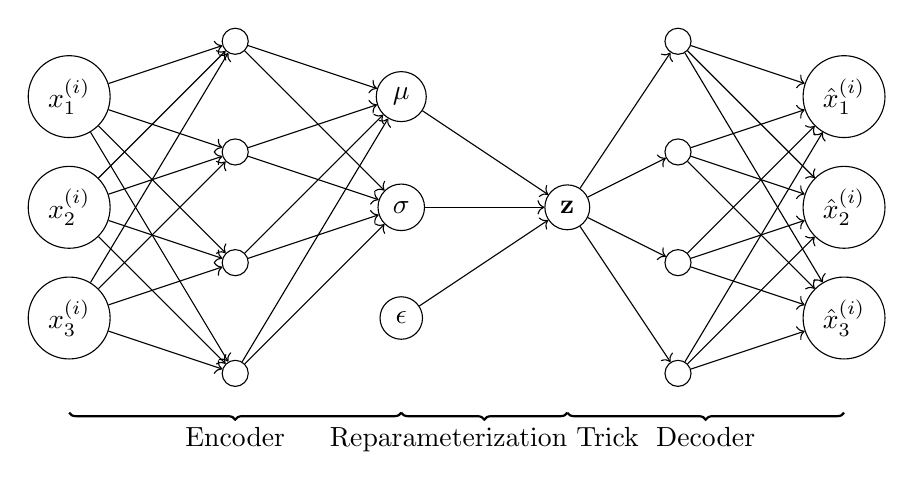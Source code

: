 \begin{tikzpicture}[x=1em,y=1em]
  % Input layer
  \foreach \i in {1,...,3}{
    \node[draw, circle] (N-1-\i) at (0, 10 + 4 - 4 * \i) {$x^{(i)}_{\i}$};
  }
  % Encoder hidden layer
  \foreach \i in {1,...,4}{
    \node[draw, circle] (N-2-\i) at (6, 12 + 4 - 4 * \i) {};
    \foreach \j in {1,...,3}{
      \draw [->] (N-1-\j) -- (N-2-\i);
    }
  }
  % Latent code
  \node[draw, circle] (mu) at (12, 10) {$\mathbf{\mu}$};
  \node[draw, circle] (sigma) at (12, 6) {$\mathbf{\sigma}$};
  \node[draw, circle] (eps) at (12, 2) {$\mathbf{\epsilon}$};
  \node[draw, circle] (z) at (18, 6) {$\mathbf{z}$};
  \foreach \x in {mu,sigma,eps}{
    \draw [->] (\x) -- (z);
  }
  \foreach \x in {mu,sigma}{
    \foreach \j in {1,...,4}{
      \draw [->] (N-2-\j) -- (\x);
    }
  }
  % Decoder hidden layer
  \foreach \i in {1,...,4}{
    \node[draw, circle] (N-4-\i) at (22, 12 + 4 - 4 * \i) {};
    \draw [->] (z) -- (N-4-\i);
  }
  % Output layer
  \foreach \i in {1,...,3}{
    \node[draw, circle] (N-5-\i) at (28, 10 + 4 - 4 * \i) {$\hat{x}^{(i)}_{\i}$};
    \foreach \j in {1,...,4}{
      \draw [->] (N-4-\j) -- (N-5-\i);
    }
  }
  \draw [thick, decoration={brace, mirror, raise=0.5cm}, decorate] (0,0) -- (12,0) node[pos=0.5,anchor=north,yshift=-0.55cm] {Encoder};
  \draw [thick, decoration={brace, mirror, raise=0.5cm}, decorate] (12,0) -- (18,0) node[pos=0.5,anchor=north,yshift=-0.55cm] {Reparameterization Trick};
  \draw [thick, decoration={brace, mirror, raise=0.5cm}, decorate] (18,0) -- (28,0) node[pos=0.5,anchor=north,yshift=-0.55cm] {Decoder};
\end{tikzpicture}
